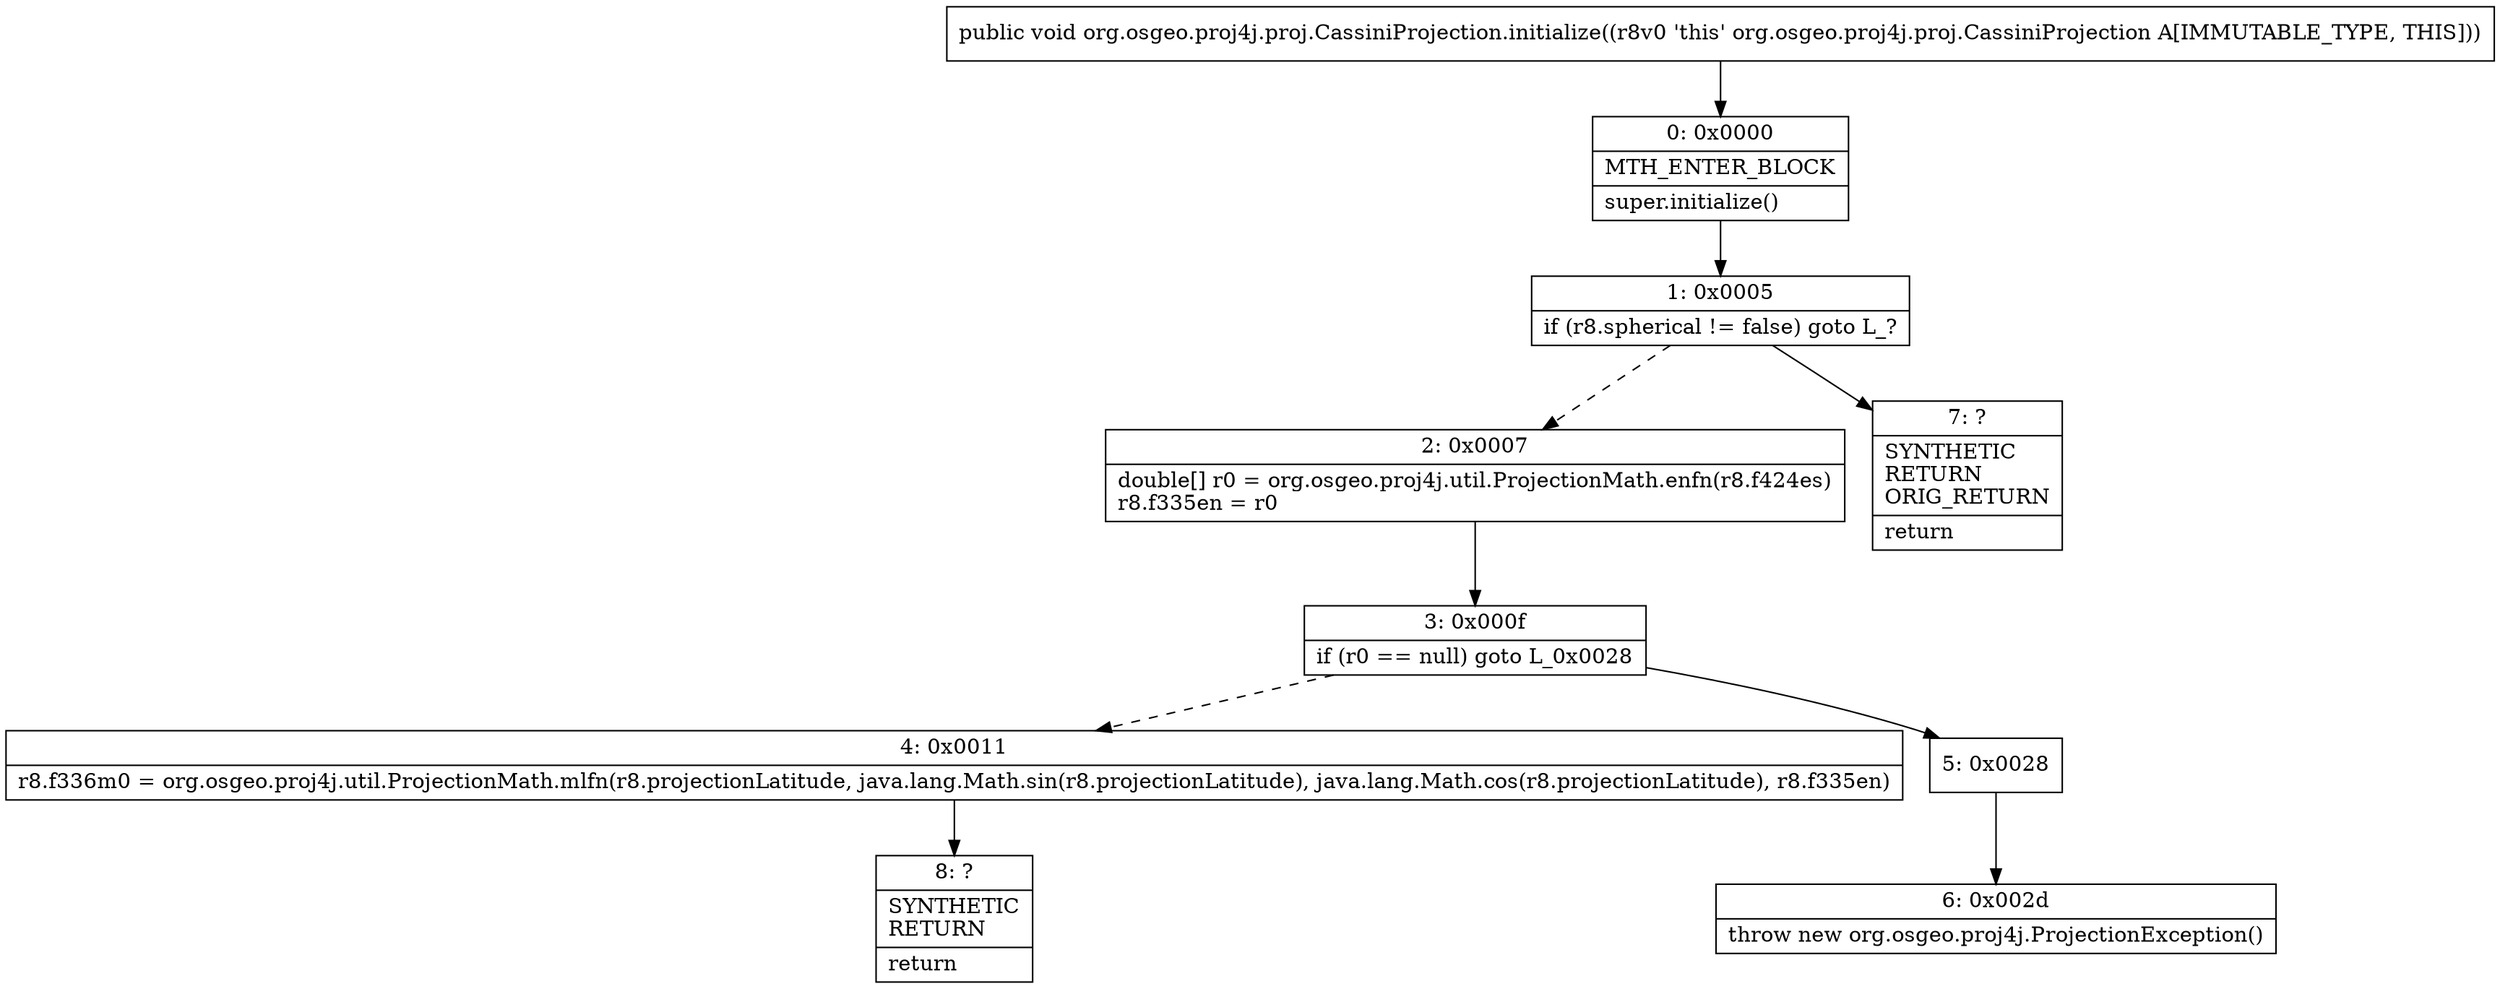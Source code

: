 digraph "CFG fororg.osgeo.proj4j.proj.CassiniProjection.initialize()V" {
Node_0 [shape=record,label="{0\:\ 0x0000|MTH_ENTER_BLOCK\l|super.initialize()\l}"];
Node_1 [shape=record,label="{1\:\ 0x0005|if (r8.spherical != false) goto L_?\l}"];
Node_2 [shape=record,label="{2\:\ 0x0007|double[] r0 = org.osgeo.proj4j.util.ProjectionMath.enfn(r8.f424es)\lr8.f335en = r0\l}"];
Node_3 [shape=record,label="{3\:\ 0x000f|if (r0 == null) goto L_0x0028\l}"];
Node_4 [shape=record,label="{4\:\ 0x0011|r8.f336m0 = org.osgeo.proj4j.util.ProjectionMath.mlfn(r8.projectionLatitude, java.lang.Math.sin(r8.projectionLatitude), java.lang.Math.cos(r8.projectionLatitude), r8.f335en)\l}"];
Node_5 [shape=record,label="{5\:\ 0x0028}"];
Node_6 [shape=record,label="{6\:\ 0x002d|throw new org.osgeo.proj4j.ProjectionException()\l}"];
Node_7 [shape=record,label="{7\:\ ?|SYNTHETIC\lRETURN\lORIG_RETURN\l|return\l}"];
Node_8 [shape=record,label="{8\:\ ?|SYNTHETIC\lRETURN\l|return\l}"];
MethodNode[shape=record,label="{public void org.osgeo.proj4j.proj.CassiniProjection.initialize((r8v0 'this' org.osgeo.proj4j.proj.CassiniProjection A[IMMUTABLE_TYPE, THIS])) }"];
MethodNode -> Node_0;
Node_0 -> Node_1;
Node_1 -> Node_2[style=dashed];
Node_1 -> Node_7;
Node_2 -> Node_3;
Node_3 -> Node_4[style=dashed];
Node_3 -> Node_5;
Node_4 -> Node_8;
Node_5 -> Node_6;
}


